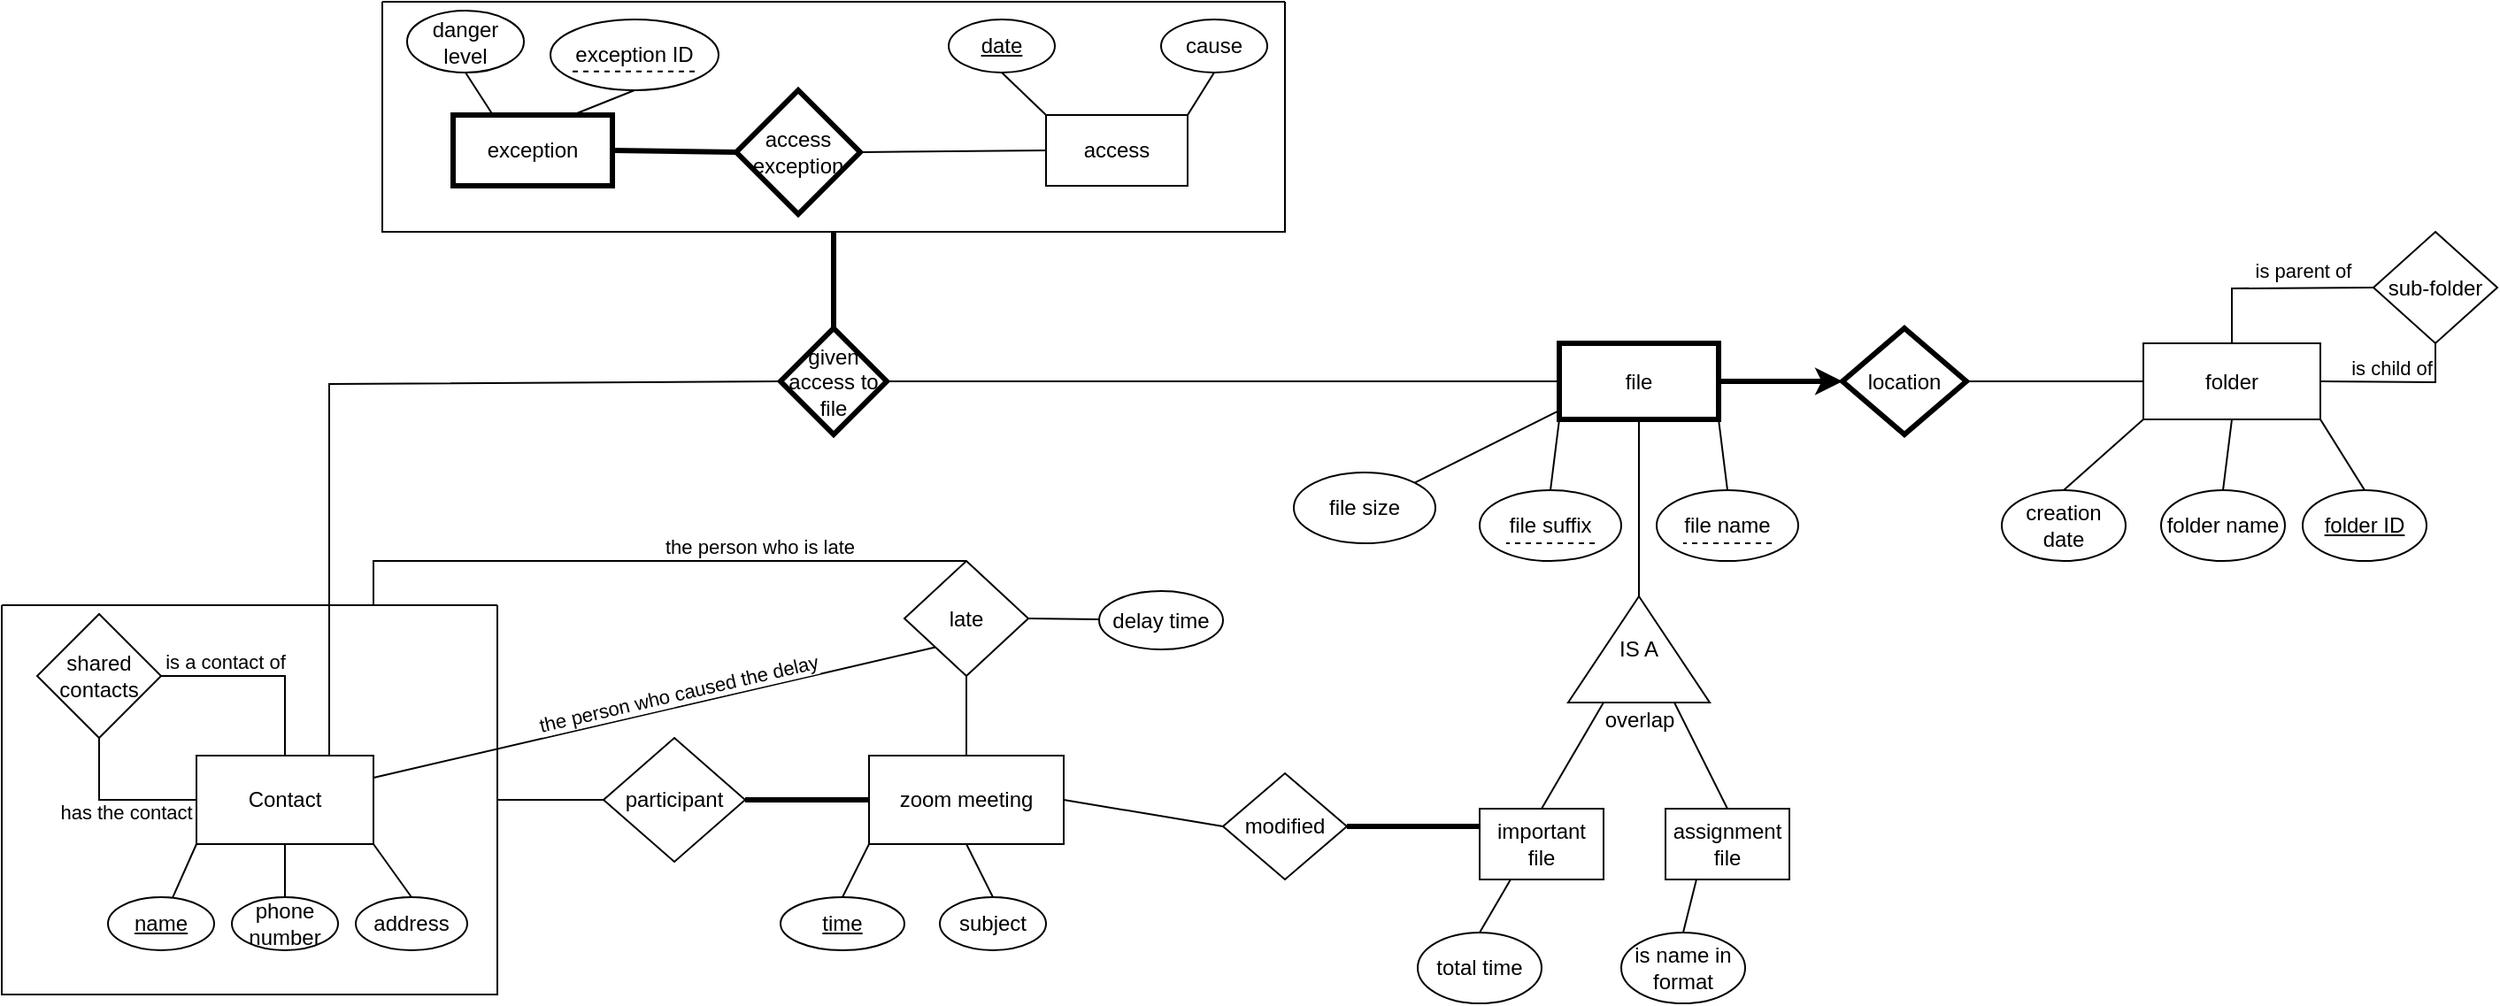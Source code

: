 <mxfile version="26.0.1">
  <diagram id="C5RBs43oDa-KdzZeNtuy" name="Page-1">
    <mxGraphModel dx="2950" dy="1885" grid="1" gridSize="10" guides="1" tooltips="1" connect="1" arrows="1" fold="1" page="1" pageScale="1" pageWidth="827" pageHeight="1169" math="0" shadow="0">
      <root>
        <mxCell id="WIyWlLk6GJQsqaUBKTNV-0" />
        <mxCell id="WIyWlLk6GJQsqaUBKTNV-1" parent="WIyWlLk6GJQsqaUBKTNV-0" />
        <mxCell id="j0SL_xLkmIAa-dE_FRkC-13" value="zoom meeting" style="rounded=0;whiteSpace=wrap;html=1;" vertex="1" parent="WIyWlLk6GJQsqaUBKTNV-1">
          <mxGeometry x="-980" y="410" width="110" height="50" as="geometry" />
        </mxCell>
        <mxCell id="j0SL_xLkmIAa-dE_FRkC-14" value="&lt;u&gt;time&lt;/u&gt;" style="ellipse;whiteSpace=wrap;html=1;" vertex="1" parent="WIyWlLk6GJQsqaUBKTNV-1">
          <mxGeometry x="-1030" y="490" width="70" height="30" as="geometry" />
        </mxCell>
        <mxCell id="j0SL_xLkmIAa-dE_FRkC-15" value="" style="endArrow=none;html=1;rounded=0;exitX=0.5;exitY=0;exitDx=0;exitDy=0;entryX=0;entryY=1;entryDx=0;entryDy=0;" edge="1" parent="WIyWlLk6GJQsqaUBKTNV-1" source="j0SL_xLkmIAa-dE_FRkC-14" target="j0SL_xLkmIAa-dE_FRkC-13">
          <mxGeometry width="50" height="50" relative="1" as="geometry">
            <mxPoint x="-1110" y="460" as="sourcePoint" />
            <mxPoint x="-1060" y="410" as="targetPoint" />
          </mxGeometry>
        </mxCell>
        <mxCell id="j0SL_xLkmIAa-dE_FRkC-17" value="subject" style="ellipse;whiteSpace=wrap;html=1;" vertex="1" parent="WIyWlLk6GJQsqaUBKTNV-1">
          <mxGeometry x="-940" y="490" width="60" height="30" as="geometry" />
        </mxCell>
        <mxCell id="j0SL_xLkmIAa-dE_FRkC-18" value="" style="endArrow=none;html=1;rounded=0;entryX=0.5;entryY=1;entryDx=0;entryDy=0;exitX=0.5;exitY=0;exitDx=0;exitDy=0;" edge="1" parent="WIyWlLk6GJQsqaUBKTNV-1" source="j0SL_xLkmIAa-dE_FRkC-17" target="j0SL_xLkmIAa-dE_FRkC-13">
          <mxGeometry width="50" height="50" relative="1" as="geometry">
            <mxPoint x="-1110" y="460" as="sourcePoint" />
            <mxPoint x="-1060" y="410" as="targetPoint" />
          </mxGeometry>
        </mxCell>
        <mxCell id="j0SL_xLkmIAa-dE_FRkC-19" value="participant" style="rhombus;whiteSpace=wrap;html=1;" vertex="1" parent="WIyWlLk6GJQsqaUBKTNV-1">
          <mxGeometry x="-1130" y="400" width="80" height="70" as="geometry" />
        </mxCell>
        <mxCell id="j0SL_xLkmIAa-dE_FRkC-22" value="" style="endArrow=none;html=1;rounded=0;exitX=1;exitY=0.5;exitDx=0;exitDy=0;entryX=0;entryY=0.5;entryDx=0;entryDy=0;strokeWidth=3;" edge="1" parent="WIyWlLk6GJQsqaUBKTNV-1" source="j0SL_xLkmIAa-dE_FRkC-19" target="j0SL_xLkmIAa-dE_FRkC-13">
          <mxGeometry width="50" height="50" relative="1" as="geometry">
            <mxPoint x="-1110" y="460" as="sourcePoint" />
            <mxPoint x="-1060" y="410" as="targetPoint" />
          </mxGeometry>
        </mxCell>
        <mxCell id="j0SL_xLkmIAa-dE_FRkC-24" value="" style="group" vertex="1" connectable="0" parent="WIyWlLk6GJQsqaUBKTNV-1">
          <mxGeometry x="-1470" y="325" width="280" height="220" as="geometry" />
        </mxCell>
        <mxCell id="j0SL_xLkmIAa-dE_FRkC-0" value="Contact" style="rounded=0;whiteSpace=wrap;html=1;" vertex="1" parent="j0SL_xLkmIAa-dE_FRkC-24">
          <mxGeometry x="110" y="85" width="100" height="50" as="geometry" />
        </mxCell>
        <mxCell id="j0SL_xLkmIAa-dE_FRkC-1" value="" style="endArrow=none;html=1;rounded=0;exitX=0;exitY=1;exitDx=0;exitDy=0;" edge="1" parent="j0SL_xLkmIAa-dE_FRkC-24" source="j0SL_xLkmIAa-dE_FRkC-0" target="j0SL_xLkmIAa-dE_FRkC-2">
          <mxGeometry width="50" height="50" relative="1" as="geometry">
            <mxPoint x="100" y="185" as="sourcePoint" />
            <mxPoint x="110" y="135" as="targetPoint" />
          </mxGeometry>
        </mxCell>
        <mxCell id="j0SL_xLkmIAa-dE_FRkC-2" value="&lt;u&gt;name&lt;/u&gt;" style="ellipse;whiteSpace=wrap;html=1;" vertex="1" parent="j0SL_xLkmIAa-dE_FRkC-24">
          <mxGeometry x="60" y="165" width="60" height="30" as="geometry" />
        </mxCell>
        <mxCell id="j0SL_xLkmIAa-dE_FRkC-3" value="" style="endArrow=none;html=1;rounded=0;entryX=1;entryY=1;entryDx=0;entryDy=0;exitX=0.5;exitY=0;exitDx=0;exitDy=0;" edge="1" parent="j0SL_xLkmIAa-dE_FRkC-24" source="j0SL_xLkmIAa-dE_FRkC-4" target="j0SL_xLkmIAa-dE_FRkC-0">
          <mxGeometry width="50" height="50" relative="1" as="geometry">
            <mxPoint x="140" y="165" as="sourcePoint" />
            <mxPoint x="190" y="115" as="targetPoint" />
          </mxGeometry>
        </mxCell>
        <mxCell id="j0SL_xLkmIAa-dE_FRkC-4" value="address" style="ellipse;whiteSpace=wrap;html=1;" vertex="1" parent="j0SL_xLkmIAa-dE_FRkC-24">
          <mxGeometry x="200" y="165" width="63" height="30" as="geometry" />
        </mxCell>
        <mxCell id="j0SL_xLkmIAa-dE_FRkC-5" value="phone number" style="ellipse;whiteSpace=wrap;html=1;" vertex="1" parent="j0SL_xLkmIAa-dE_FRkC-24">
          <mxGeometry x="130" y="165" width="60" height="30" as="geometry" />
        </mxCell>
        <mxCell id="j0SL_xLkmIAa-dE_FRkC-6" value="" style="endArrow=none;html=1;rounded=0;entryX=0.5;entryY=1;entryDx=0;entryDy=0;exitX=0.5;exitY=0;exitDx=0;exitDy=0;" edge="1" parent="j0SL_xLkmIAa-dE_FRkC-24" source="j0SL_xLkmIAa-dE_FRkC-5" target="j0SL_xLkmIAa-dE_FRkC-0">
          <mxGeometry width="50" height="50" relative="1" as="geometry">
            <mxPoint x="160" y="165" as="sourcePoint" />
            <mxPoint x="190" y="115" as="targetPoint" />
          </mxGeometry>
        </mxCell>
        <mxCell id="j0SL_xLkmIAa-dE_FRkC-7" value="shared contacts" style="rhombus;whiteSpace=wrap;html=1;" vertex="1" parent="j0SL_xLkmIAa-dE_FRkC-24">
          <mxGeometry x="20" y="5" width="70" height="70" as="geometry" />
        </mxCell>
        <mxCell id="j0SL_xLkmIAa-dE_FRkC-8" value="" style="endArrow=none;html=1;rounded=0;entryX=0.5;entryY=0;entryDx=0;entryDy=0;exitX=1;exitY=0.5;exitDx=0;exitDy=0;" edge="1" parent="j0SL_xLkmIAa-dE_FRkC-24" source="j0SL_xLkmIAa-dE_FRkC-7" target="j0SL_xLkmIAa-dE_FRkC-0">
          <mxGeometry width="50" height="50" relative="1" as="geometry">
            <mxPoint x="140" y="225" as="sourcePoint" />
            <mxPoint x="190" y="175" as="targetPoint" />
            <Array as="points">
              <mxPoint x="160" y="40" />
            </Array>
          </mxGeometry>
        </mxCell>
        <mxCell id="j0SL_xLkmIAa-dE_FRkC-11" value="is a contact of" style="edgeLabel;html=1;align=center;verticalAlign=middle;resizable=0;points=[];" vertex="1" connectable="0" parent="j0SL_xLkmIAa-dE_FRkC-8">
          <mxGeometry x="-0.376" y="1" relative="1" as="geometry">
            <mxPoint y="-7" as="offset" />
          </mxGeometry>
        </mxCell>
        <mxCell id="j0SL_xLkmIAa-dE_FRkC-10" value="" style="endArrow=none;html=1;rounded=0;entryX=0.5;entryY=1;entryDx=0;entryDy=0;exitX=0;exitY=0.5;exitDx=0;exitDy=0;" edge="1" parent="j0SL_xLkmIAa-dE_FRkC-24" source="j0SL_xLkmIAa-dE_FRkC-0" target="j0SL_xLkmIAa-dE_FRkC-7">
          <mxGeometry width="50" height="50" relative="1" as="geometry">
            <mxPoint x="150" y="175" as="sourcePoint" />
            <mxPoint x="200" y="125" as="targetPoint" />
            <Array as="points">
              <mxPoint x="55" y="110" />
            </Array>
          </mxGeometry>
        </mxCell>
        <mxCell id="j0SL_xLkmIAa-dE_FRkC-12" value="has the contact" style="edgeLabel;html=1;align=center;verticalAlign=middle;resizable=0;points=[];" vertex="1" connectable="0" parent="j0SL_xLkmIAa-dE_FRkC-10">
          <mxGeometry x="0.123" relative="1" as="geometry">
            <mxPoint x="10" y="7" as="offset" />
          </mxGeometry>
        </mxCell>
        <mxCell id="j0SL_xLkmIAa-dE_FRkC-23" value="" style="swimlane;startSize=0;" vertex="1" parent="j0SL_xLkmIAa-dE_FRkC-24">
          <mxGeometry width="280" height="220" as="geometry">
            <mxRectangle width="50" height="40" as="alternateBounds" />
          </mxGeometry>
        </mxCell>
        <mxCell id="j0SL_xLkmIAa-dE_FRkC-25" value="" style="endArrow=none;html=1;rounded=0;entryX=0;entryY=0.5;entryDx=0;entryDy=0;exitX=1;exitY=0.5;exitDx=0;exitDy=0;" edge="1" parent="WIyWlLk6GJQsqaUBKTNV-1" source="j0SL_xLkmIAa-dE_FRkC-23" target="j0SL_xLkmIAa-dE_FRkC-19">
          <mxGeometry width="50" height="50" relative="1" as="geometry">
            <mxPoint x="-1190" y="435" as="sourcePoint" />
            <mxPoint x="-1150" y="410" as="targetPoint" />
          </mxGeometry>
        </mxCell>
        <mxCell id="j0SL_xLkmIAa-dE_FRkC-45" value="late" style="rhombus;whiteSpace=wrap;html=1;strokeWidth=1;" vertex="1" parent="WIyWlLk6GJQsqaUBKTNV-1">
          <mxGeometry x="-960" y="300" width="70" height="65" as="geometry" />
        </mxCell>
        <mxCell id="j0SL_xLkmIAa-dE_FRkC-46" value="" style="endArrow=none;html=1;rounded=0;entryX=0.5;entryY=1;entryDx=0;entryDy=0;exitX=0.5;exitY=0;exitDx=0;exitDy=0;" edge="1" parent="WIyWlLk6GJQsqaUBKTNV-1" source="j0SL_xLkmIAa-dE_FRkC-13" target="j0SL_xLkmIAa-dE_FRkC-45">
          <mxGeometry width="50" height="50" relative="1" as="geometry">
            <mxPoint x="-1130" y="420" as="sourcePoint" />
            <mxPoint x="-1080" y="370" as="targetPoint" />
          </mxGeometry>
        </mxCell>
        <mxCell id="j0SL_xLkmIAa-dE_FRkC-47" value="" style="endArrow=none;html=1;rounded=0;entryX=0.5;entryY=0;entryDx=0;entryDy=0;exitX=0.75;exitY=0;exitDx=0;exitDy=0;" edge="1" parent="WIyWlLk6GJQsqaUBKTNV-1" source="j0SL_xLkmIAa-dE_FRkC-23" target="j0SL_xLkmIAa-dE_FRkC-45">
          <mxGeometry width="50" height="50" relative="1" as="geometry">
            <mxPoint x="-1260" y="330" as="sourcePoint" />
            <mxPoint x="-920" y="290" as="targetPoint" />
            <Array as="points">
              <mxPoint x="-1260" y="300" />
            </Array>
          </mxGeometry>
        </mxCell>
        <mxCell id="j0SL_xLkmIAa-dE_FRkC-49" value="the person who is late" style="edgeLabel;html=1;align=center;verticalAlign=middle;resizable=0;points=[];" vertex="1" connectable="0" parent="j0SL_xLkmIAa-dE_FRkC-47">
          <mxGeometry x="0.348" y="3" relative="1" as="geometry">
            <mxPoint y="-5" as="offset" />
          </mxGeometry>
        </mxCell>
        <mxCell id="j0SL_xLkmIAa-dE_FRkC-48" value="" style="endArrow=none;html=1;rounded=0;exitX=1;exitY=0.25;exitDx=0;exitDy=0;entryX=0;entryY=1;entryDx=0;entryDy=0;" edge="1" parent="WIyWlLk6GJQsqaUBKTNV-1" source="j0SL_xLkmIAa-dE_FRkC-0" target="j0SL_xLkmIAa-dE_FRkC-45">
          <mxGeometry width="50" height="50" relative="1" as="geometry">
            <mxPoint x="-1130" y="420" as="sourcePoint" />
            <mxPoint x="-1080" y="370" as="targetPoint" />
          </mxGeometry>
        </mxCell>
        <mxCell id="j0SL_xLkmIAa-dE_FRkC-50" value="the person who caused the delay" style="edgeLabel;html=1;align=center;verticalAlign=middle;resizable=0;points=[];rotation=347;" vertex="1" connectable="0" parent="j0SL_xLkmIAa-dE_FRkC-48">
          <mxGeometry x="0.115" relative="1" as="geometry">
            <mxPoint x="-5" y="-7" as="offset" />
          </mxGeometry>
        </mxCell>
        <mxCell id="j0SL_xLkmIAa-dE_FRkC-51" value="" style="endArrow=none;html=1;rounded=0;exitX=1;exitY=0.5;exitDx=0;exitDy=0;" edge="1" parent="WIyWlLk6GJQsqaUBKTNV-1" source="j0SL_xLkmIAa-dE_FRkC-45" target="j0SL_xLkmIAa-dE_FRkC-52">
          <mxGeometry width="50" height="50" relative="1" as="geometry">
            <mxPoint x="-850" y="325" as="sourcePoint" />
            <mxPoint x="-820" y="333" as="targetPoint" />
          </mxGeometry>
        </mxCell>
        <mxCell id="j0SL_xLkmIAa-dE_FRkC-52" value="delay time" style="ellipse;whiteSpace=wrap;html=1;" vertex="1" parent="WIyWlLk6GJQsqaUBKTNV-1">
          <mxGeometry x="-850" y="317" width="70" height="33" as="geometry" />
        </mxCell>
        <mxCell id="j0SL_xLkmIAa-dE_FRkC-53" value="folder" style="rounded=0;whiteSpace=wrap;html=1;" vertex="1" parent="WIyWlLk6GJQsqaUBKTNV-1">
          <mxGeometry x="-260" y="177" width="100" height="43" as="geometry" />
        </mxCell>
        <mxCell id="j0SL_xLkmIAa-dE_FRkC-54" value="&lt;u&gt;folder ID&lt;/u&gt;" style="ellipse;whiteSpace=wrap;html=1;" vertex="1" parent="WIyWlLk6GJQsqaUBKTNV-1">
          <mxGeometry x="-170" y="260" width="70" height="40" as="geometry" />
        </mxCell>
        <mxCell id="j0SL_xLkmIAa-dE_FRkC-55" value="" style="endArrow=none;html=1;rounded=0;entryX=1;entryY=1;entryDx=0;entryDy=0;exitX=0.5;exitY=0;exitDx=0;exitDy=0;" edge="1" parent="WIyWlLk6GJQsqaUBKTNV-1" source="j0SL_xLkmIAa-dE_FRkC-54" target="j0SL_xLkmIAa-dE_FRkC-53">
          <mxGeometry width="50" height="50" relative="1" as="geometry">
            <mxPoint x="-110" y="310" as="sourcePoint" />
            <mxPoint x="-60" y="260" as="targetPoint" />
          </mxGeometry>
        </mxCell>
        <mxCell id="j0SL_xLkmIAa-dE_FRkC-56" value="folder name" style="ellipse;whiteSpace=wrap;html=1;" vertex="1" parent="WIyWlLk6GJQsqaUBKTNV-1">
          <mxGeometry x="-250" y="260" width="70" height="40" as="geometry" />
        </mxCell>
        <mxCell id="j0SL_xLkmIAa-dE_FRkC-57" value="" style="endArrow=none;html=1;rounded=0;entryX=0.5;entryY=1;entryDx=0;entryDy=0;exitX=0.5;exitY=0;exitDx=0;exitDy=0;" edge="1" parent="WIyWlLk6GJQsqaUBKTNV-1" source="j0SL_xLkmIAa-dE_FRkC-56" target="j0SL_xLkmIAa-dE_FRkC-53">
          <mxGeometry width="50" height="50" relative="1" as="geometry">
            <mxPoint x="-110" y="310" as="sourcePoint" />
            <mxPoint x="-60" y="260" as="targetPoint" />
          </mxGeometry>
        </mxCell>
        <mxCell id="j0SL_xLkmIAa-dE_FRkC-58" value="creation date" style="ellipse;whiteSpace=wrap;html=1;" vertex="1" parent="WIyWlLk6GJQsqaUBKTNV-1">
          <mxGeometry x="-340" y="260" width="70" height="40" as="geometry" />
        </mxCell>
        <mxCell id="j0SL_xLkmIAa-dE_FRkC-59" value="" style="endArrow=none;html=1;rounded=0;entryX=0;entryY=1;entryDx=0;entryDy=0;exitX=0.5;exitY=0;exitDx=0;exitDy=0;" edge="1" parent="WIyWlLk6GJQsqaUBKTNV-1" source="j0SL_xLkmIAa-dE_FRkC-58" target="j0SL_xLkmIAa-dE_FRkC-53">
          <mxGeometry width="50" height="50" relative="1" as="geometry">
            <mxPoint x="-110" y="310" as="sourcePoint" />
            <mxPoint x="-60" y="260" as="targetPoint" />
          </mxGeometry>
        </mxCell>
        <mxCell id="j0SL_xLkmIAa-dE_FRkC-60" value="file" style="rounded=0;whiteSpace=wrap;html=1;strokeWidth=3;" vertex="1" parent="WIyWlLk6GJQsqaUBKTNV-1">
          <mxGeometry x="-590" y="177" width="90" height="43" as="geometry" />
        </mxCell>
        <mxCell id="j0SL_xLkmIAa-dE_FRkC-61" value="sub-folder" style="rhombus;whiteSpace=wrap;html=1;" vertex="1" parent="WIyWlLk6GJQsqaUBKTNV-1">
          <mxGeometry x="-130" y="114" width="70" height="63" as="geometry" />
        </mxCell>
        <mxCell id="j0SL_xLkmIAa-dE_FRkC-62" value="" style="endArrow=none;html=1;rounded=0;exitX=0.5;exitY=0;exitDx=0;exitDy=0;entryX=0;entryY=0.5;entryDx=0;entryDy=0;" edge="1" parent="WIyWlLk6GJQsqaUBKTNV-1" source="j0SL_xLkmIAa-dE_FRkC-53" target="j0SL_xLkmIAa-dE_FRkC-61">
          <mxGeometry width="50" height="50" relative="1" as="geometry">
            <mxPoint x="-220" y="185" as="sourcePoint" />
            <mxPoint x="-170" y="135" as="targetPoint" />
            <Array as="points">
              <mxPoint x="-210" y="146" />
            </Array>
          </mxGeometry>
        </mxCell>
        <mxCell id="j0SL_xLkmIAa-dE_FRkC-63" value="" style="endArrow=none;html=1;rounded=0;entryX=0.5;entryY=1;entryDx=0;entryDy=0;exitX=1;exitY=0.5;exitDx=0;exitDy=0;" edge="1" parent="WIyWlLk6GJQsqaUBKTNV-1" source="j0SL_xLkmIAa-dE_FRkC-53" target="j0SL_xLkmIAa-dE_FRkC-61">
          <mxGeometry width="50" height="50" relative="1" as="geometry">
            <mxPoint x="-150" y="270" as="sourcePoint" />
            <mxPoint x="-100" y="220" as="targetPoint" />
            <Array as="points">
              <mxPoint x="-95" y="199" />
            </Array>
          </mxGeometry>
        </mxCell>
        <mxCell id="j0SL_xLkmIAa-dE_FRkC-64" value="is parent of" style="edgeLabel;html=1;align=center;verticalAlign=middle;resizable=0;points=[];" vertex="1" connectable="0" parent="j0SL_xLkmIAa-dE_FRkC-63">
          <mxGeometry x="-0.046" relative="1" as="geometry">
            <mxPoint x="-52" y="-63" as="offset" />
          </mxGeometry>
        </mxCell>
        <mxCell id="j0SL_xLkmIAa-dE_FRkC-65" value="is child of" style="edgeLabel;html=1;align=center;verticalAlign=middle;resizable=0;points=[];" vertex="1" connectable="0" parent="j0SL_xLkmIAa-dE_FRkC-63">
          <mxGeometry x="-0.023" y="-1" relative="1" as="geometry">
            <mxPoint x="-3" y="-9" as="offset" />
          </mxGeometry>
        </mxCell>
        <mxCell id="j0SL_xLkmIAa-dE_FRkC-70" value="" style="group" vertex="1" connectable="0" parent="WIyWlLk6GJQsqaUBKTNV-1">
          <mxGeometry x="-535" y="260" width="80" height="40" as="geometry" />
        </mxCell>
        <mxCell id="j0SL_xLkmIAa-dE_FRkC-67" value="file name" style="ellipse;whiteSpace=wrap;html=1;" vertex="1" parent="j0SL_xLkmIAa-dE_FRkC-70">
          <mxGeometry width="80" height="40" as="geometry" />
        </mxCell>
        <mxCell id="j0SL_xLkmIAa-dE_FRkC-69" value="" style="endArrow=none;dashed=1;html=1;rounded=0;" edge="1" parent="j0SL_xLkmIAa-dE_FRkC-70">
          <mxGeometry width="50" height="50" relative="1" as="geometry">
            <mxPoint x="65" y="30" as="sourcePoint" />
            <mxPoint x="14.998" y="29.995" as="targetPoint" />
          </mxGeometry>
        </mxCell>
        <mxCell id="j0SL_xLkmIAa-dE_FRkC-71" value="" style="group" vertex="1" connectable="0" parent="WIyWlLk6GJQsqaUBKTNV-1">
          <mxGeometry x="-635" y="260" width="80" height="40" as="geometry" />
        </mxCell>
        <mxCell id="j0SL_xLkmIAa-dE_FRkC-72" value="file suffix" style="ellipse;whiteSpace=wrap;html=1;" vertex="1" parent="j0SL_xLkmIAa-dE_FRkC-71">
          <mxGeometry width="80" height="40" as="geometry" />
        </mxCell>
        <mxCell id="j0SL_xLkmIAa-dE_FRkC-73" value="" style="endArrow=none;dashed=1;html=1;rounded=0;" edge="1" parent="j0SL_xLkmIAa-dE_FRkC-71">
          <mxGeometry width="50" height="50" relative="1" as="geometry">
            <mxPoint x="65" y="30" as="sourcePoint" />
            <mxPoint x="14.998" y="29.995" as="targetPoint" />
          </mxGeometry>
        </mxCell>
        <mxCell id="j0SL_xLkmIAa-dE_FRkC-77" value="" style="endArrow=none;html=1;rounded=0;entryX=0;entryY=1;entryDx=0;entryDy=0;exitX=0.5;exitY=0;exitDx=0;exitDy=0;" edge="1" parent="WIyWlLk6GJQsqaUBKTNV-1" source="j0SL_xLkmIAa-dE_FRkC-72" target="j0SL_xLkmIAa-dE_FRkC-60">
          <mxGeometry width="50" height="50" relative="1" as="geometry">
            <mxPoint x="-570" y="310" as="sourcePoint" />
            <mxPoint x="-520" y="260" as="targetPoint" />
          </mxGeometry>
        </mxCell>
        <mxCell id="j0SL_xLkmIAa-dE_FRkC-78" value="" style="endArrow=none;html=1;rounded=0;entryX=1;entryY=1;entryDx=0;entryDy=0;exitX=0.5;exitY=0;exitDx=0;exitDy=0;" edge="1" parent="WIyWlLk6GJQsqaUBKTNV-1" source="j0SL_xLkmIAa-dE_FRkC-67" target="j0SL_xLkmIAa-dE_FRkC-60">
          <mxGeometry width="50" height="50" relative="1" as="geometry">
            <mxPoint x="-370" y="300" as="sourcePoint" />
            <mxPoint x="-320" y="250" as="targetPoint" />
          </mxGeometry>
        </mxCell>
        <mxCell id="j0SL_xLkmIAa-dE_FRkC-79" value="location" style="rhombus;whiteSpace=wrap;html=1;strokeWidth=3;" vertex="1" parent="WIyWlLk6GJQsqaUBKTNV-1">
          <mxGeometry x="-430" y="168.5" width="70" height="60" as="geometry" />
        </mxCell>
        <mxCell id="j0SL_xLkmIAa-dE_FRkC-81" value="" style="endArrow=none;html=1;rounded=0;entryX=1;entryY=0.5;entryDx=0;entryDy=0;exitX=0;exitY=0.5;exitDx=0;exitDy=0;" edge="1" parent="WIyWlLk6GJQsqaUBKTNV-1" source="j0SL_xLkmIAa-dE_FRkC-53" target="j0SL_xLkmIAa-dE_FRkC-79">
          <mxGeometry width="50" height="50" relative="1" as="geometry">
            <mxPoint x="-370" y="300" as="sourcePoint" />
            <mxPoint x="-320" y="250" as="targetPoint" />
          </mxGeometry>
        </mxCell>
        <mxCell id="j0SL_xLkmIAa-dE_FRkC-82" value="" style="endArrow=none;html=1;rounded=0;entryX=0.5;entryY=1;entryDx=0;entryDy=0;exitX=1;exitY=0.5;exitDx=0;exitDy=0;" edge="1" parent="WIyWlLk6GJQsqaUBKTNV-1" source="j0SL_xLkmIAa-dE_FRkC-85" target="j0SL_xLkmIAa-dE_FRkC-60">
          <mxGeometry width="50" height="50" relative="1" as="geometry">
            <mxPoint x="-545" y="340" as="sourcePoint" />
            <mxPoint x="-500" y="350" as="targetPoint" />
          </mxGeometry>
        </mxCell>
        <mxCell id="j0SL_xLkmIAa-dE_FRkC-83" value="" style="endArrow=none;html=1;rounded=0;entryX=-0.016;entryY=0.9;entryDx=0;entryDy=0;exitX=1;exitY=0;exitDx=0;exitDy=0;entryPerimeter=0;" edge="1" parent="WIyWlLk6GJQsqaUBKTNV-1" source="j0SL_xLkmIAa-dE_FRkC-84" target="j0SL_xLkmIAa-dE_FRkC-60">
          <mxGeometry width="50" height="50" relative="1" as="geometry">
            <mxPoint x="-660" y="230" as="sourcePoint" />
            <mxPoint x="-370" y="240" as="targetPoint" />
          </mxGeometry>
        </mxCell>
        <mxCell id="j0SL_xLkmIAa-dE_FRkC-84" value="file size" style="ellipse;whiteSpace=wrap;html=1;" vertex="1" parent="WIyWlLk6GJQsqaUBKTNV-1">
          <mxGeometry x="-740" y="250" width="80" height="40" as="geometry" />
        </mxCell>
        <mxCell id="j0SL_xLkmIAa-dE_FRkC-85" value="IS A" style="triangle;whiteSpace=wrap;html=1;direction=north;" vertex="1" parent="WIyWlLk6GJQsqaUBKTNV-1">
          <mxGeometry x="-585" y="320" width="80" height="60" as="geometry" />
        </mxCell>
        <mxCell id="j0SL_xLkmIAa-dE_FRkC-86" value="" style="endArrow=none;html=1;rounded=0;entryX=0;entryY=0.75;entryDx=0;entryDy=0;exitX=0.5;exitY=0;exitDx=0;exitDy=0;" edge="1" parent="WIyWlLk6GJQsqaUBKTNV-1" source="j0SL_xLkmIAa-dE_FRkC-89" target="j0SL_xLkmIAa-dE_FRkC-85">
          <mxGeometry width="50" height="50" relative="1" as="geometry">
            <mxPoint x="-420" y="360" as="sourcePoint" />
            <mxPoint x="-370" y="310" as="targetPoint" />
          </mxGeometry>
        </mxCell>
        <mxCell id="j0SL_xLkmIAa-dE_FRkC-88" value="" style="endArrow=none;html=1;rounded=0;entryX=0;entryY=0.25;entryDx=0;entryDy=0;exitX=0.5;exitY=0;exitDx=0;exitDy=0;" edge="1" parent="WIyWlLk6GJQsqaUBKTNV-1" source="j0SL_xLkmIAa-dE_FRkC-90" target="j0SL_xLkmIAa-dE_FRkC-85">
          <mxGeometry width="50" height="50" relative="1" as="geometry">
            <mxPoint x="-600" y="440" as="sourcePoint" />
            <mxPoint x="-370" y="310" as="targetPoint" />
          </mxGeometry>
        </mxCell>
        <mxCell id="j0SL_xLkmIAa-dE_FRkC-89" value="assignment file" style="rounded=0;whiteSpace=wrap;html=1;" vertex="1" parent="WIyWlLk6GJQsqaUBKTNV-1">
          <mxGeometry x="-530" y="440" width="70" height="40" as="geometry" />
        </mxCell>
        <mxCell id="j0SL_xLkmIAa-dE_FRkC-90" value="important file" style="rounded=0;whiteSpace=wrap;html=1;" vertex="1" parent="WIyWlLk6GJQsqaUBKTNV-1">
          <mxGeometry x="-635" y="440" width="70" height="40" as="geometry" />
        </mxCell>
        <mxCell id="j0SL_xLkmIAa-dE_FRkC-92" value="overlap" style="text;html=1;align=center;verticalAlign=middle;resizable=0;points=[];autosize=1;strokeColor=none;fillColor=none;" vertex="1" parent="WIyWlLk6GJQsqaUBKTNV-1">
          <mxGeometry x="-575" y="375" width="60" height="30" as="geometry" />
        </mxCell>
        <mxCell id="j0SL_xLkmIAa-dE_FRkC-93" value="" style="endArrow=none;html=1;rounded=0;entryX=0.25;entryY=1;entryDx=0;entryDy=0;exitX=0.5;exitY=0;exitDx=0;exitDy=0;" edge="1" parent="WIyWlLk6GJQsqaUBKTNV-1" source="j0SL_xLkmIAa-dE_FRkC-94" target="j0SL_xLkmIAa-dE_FRkC-90">
          <mxGeometry width="50" height="50" relative="1" as="geometry">
            <mxPoint x="-450" y="400" as="sourcePoint" />
            <mxPoint x="-400" y="350" as="targetPoint" />
          </mxGeometry>
        </mxCell>
        <mxCell id="j0SL_xLkmIAa-dE_FRkC-94" value="total time" style="ellipse;whiteSpace=wrap;html=1;" vertex="1" parent="WIyWlLk6GJQsqaUBKTNV-1">
          <mxGeometry x="-670" y="510" width="70" height="40" as="geometry" />
        </mxCell>
        <mxCell id="j0SL_xLkmIAa-dE_FRkC-95" value="is name in format" style="ellipse;whiteSpace=wrap;html=1;" vertex="1" parent="WIyWlLk6GJQsqaUBKTNV-1">
          <mxGeometry x="-555" y="510" width="70" height="40" as="geometry" />
        </mxCell>
        <mxCell id="j0SL_xLkmIAa-dE_FRkC-96" value="" style="endArrow=none;html=1;rounded=0;entryX=0.25;entryY=1;entryDx=0;entryDy=0;exitX=0.5;exitY=0;exitDx=0;exitDy=0;" edge="1" parent="WIyWlLk6GJQsqaUBKTNV-1" source="j0SL_xLkmIAa-dE_FRkC-95" target="j0SL_xLkmIAa-dE_FRkC-89">
          <mxGeometry width="50" height="50" relative="1" as="geometry">
            <mxPoint x="-450" y="460" as="sourcePoint" />
            <mxPoint x="-400" y="410" as="targetPoint" />
          </mxGeometry>
        </mxCell>
        <mxCell id="j0SL_xLkmIAa-dE_FRkC-97" value="modified" style="rhombus;whiteSpace=wrap;html=1;" vertex="1" parent="WIyWlLk6GJQsqaUBKTNV-1">
          <mxGeometry x="-780" y="420" width="70" height="60" as="geometry" />
        </mxCell>
        <mxCell id="j0SL_xLkmIAa-dE_FRkC-98" value="" style="endArrow=none;html=1;rounded=0;exitX=1;exitY=0.5;exitDx=0;exitDy=0;entryX=0;entryY=0.25;entryDx=0;entryDy=0;strokeWidth=3;" edge="1" parent="WIyWlLk6GJQsqaUBKTNV-1" source="j0SL_xLkmIAa-dE_FRkC-97" target="j0SL_xLkmIAa-dE_FRkC-90">
          <mxGeometry width="50" height="50" relative="1" as="geometry">
            <mxPoint x="-610" y="420" as="sourcePoint" />
            <mxPoint x="-560" y="370" as="targetPoint" />
          </mxGeometry>
        </mxCell>
        <mxCell id="j0SL_xLkmIAa-dE_FRkC-99" value="" style="endArrow=none;html=1;rounded=0;exitX=1;exitY=0.5;exitDx=0;exitDy=0;entryX=0;entryY=0.5;entryDx=0;entryDy=0;" edge="1" parent="WIyWlLk6GJQsqaUBKTNV-1" source="j0SL_xLkmIAa-dE_FRkC-13" target="j0SL_xLkmIAa-dE_FRkC-97">
          <mxGeometry width="50" height="50" relative="1" as="geometry">
            <mxPoint x="-610" y="420" as="sourcePoint" />
            <mxPoint x="-560" y="370" as="targetPoint" />
          </mxGeometry>
        </mxCell>
        <mxCell id="j0SL_xLkmIAa-dE_FRkC-100" value="" style="endArrow=classic;html=1;rounded=0;exitX=1;exitY=0.5;exitDx=0;exitDy=0;entryX=0;entryY=0.5;entryDx=0;entryDy=0;strokeWidth=3;" edge="1" parent="WIyWlLk6GJQsqaUBKTNV-1" source="j0SL_xLkmIAa-dE_FRkC-60" target="j0SL_xLkmIAa-dE_FRkC-79">
          <mxGeometry width="50" height="50" relative="1" as="geometry">
            <mxPoint x="-780" y="430" as="sourcePoint" />
            <mxPoint x="-730" y="380" as="targetPoint" />
          </mxGeometry>
        </mxCell>
        <mxCell id="j0SL_xLkmIAa-dE_FRkC-103" value="given access to file" style="rhombus;whiteSpace=wrap;html=1;strokeWidth=3;" vertex="1" parent="WIyWlLk6GJQsqaUBKTNV-1">
          <mxGeometry x="-1030" y="168.5" width="60" height="60" as="geometry" />
        </mxCell>
        <mxCell id="j0SL_xLkmIAa-dE_FRkC-104" value="" style="endArrow=none;html=1;rounded=0;entryX=0;entryY=0.5;entryDx=0;entryDy=0;exitX=1;exitY=0.5;exitDx=0;exitDy=0;" edge="1" parent="WIyWlLk6GJQsqaUBKTNV-1" source="j0SL_xLkmIAa-dE_FRkC-103" target="j0SL_xLkmIAa-dE_FRkC-60">
          <mxGeometry width="50" height="50" relative="1" as="geometry">
            <mxPoint x="-830" y="360" as="sourcePoint" />
            <mxPoint x="-780" y="310" as="targetPoint" />
          </mxGeometry>
        </mxCell>
        <mxCell id="j0SL_xLkmIAa-dE_FRkC-105" value="" style="endArrow=none;html=1;rounded=0;entryX=0;entryY=0.5;entryDx=0;entryDy=0;exitX=0.75;exitY=0;exitDx=0;exitDy=0;" edge="1" parent="WIyWlLk6GJQsqaUBKTNV-1" source="j0SL_xLkmIAa-dE_FRkC-0" target="j0SL_xLkmIAa-dE_FRkC-103">
          <mxGeometry width="50" height="50" relative="1" as="geometry">
            <mxPoint x="-1240" y="200" as="sourcePoint" />
            <mxPoint x="-780" y="310" as="targetPoint" />
            <Array as="points">
              <mxPoint x="-1285" y="200" />
            </Array>
          </mxGeometry>
        </mxCell>
        <mxCell id="j0SL_xLkmIAa-dE_FRkC-125" value="" style="group" vertex="1" connectable="0" parent="WIyWlLk6GJQsqaUBKTNV-1">
          <mxGeometry x="-1255" y="-16" width="510" height="130" as="geometry" />
        </mxCell>
        <mxCell id="j0SL_xLkmIAa-dE_FRkC-101" value="access" style="rounded=0;whiteSpace=wrap;html=1;strokeWidth=1;" vertex="1" parent="j0SL_xLkmIAa-dE_FRkC-125">
          <mxGeometry x="375" y="64" width="80" height="40" as="geometry" />
        </mxCell>
        <mxCell id="j0SL_xLkmIAa-dE_FRkC-107" value="&lt;u&gt;date&lt;/u&gt;" style="ellipse;whiteSpace=wrap;html=1;" vertex="1" parent="j0SL_xLkmIAa-dE_FRkC-125">
          <mxGeometry x="320" y="10" width="60" height="30" as="geometry" />
        </mxCell>
        <mxCell id="j0SL_xLkmIAa-dE_FRkC-108" value="" style="endArrow=none;html=1;rounded=0;entryX=0.5;entryY=1;entryDx=0;entryDy=0;exitX=0;exitY=0;exitDx=0;exitDy=0;" edge="1" parent="j0SL_xLkmIAa-dE_FRkC-125" source="j0SL_xLkmIAa-dE_FRkC-101" target="j0SL_xLkmIAa-dE_FRkC-107">
          <mxGeometry width="50" height="50" relative="1" as="geometry">
            <mxPoint x="580" y="240" as="sourcePoint" />
            <mxPoint x="630" y="190" as="targetPoint" />
          </mxGeometry>
        </mxCell>
        <mxCell id="j0SL_xLkmIAa-dE_FRkC-109" value="cause" style="ellipse;whiteSpace=wrap;html=1;" vertex="1" parent="j0SL_xLkmIAa-dE_FRkC-125">
          <mxGeometry x="440" y="10" width="60" height="30" as="geometry" />
        </mxCell>
        <mxCell id="j0SL_xLkmIAa-dE_FRkC-110" value="" style="endArrow=none;html=1;rounded=0;entryX=0.5;entryY=1;entryDx=0;entryDy=0;exitX=1;exitY=0;exitDx=0;exitDy=0;" edge="1" parent="j0SL_xLkmIAa-dE_FRkC-125" source="j0SL_xLkmIAa-dE_FRkC-101" target="j0SL_xLkmIAa-dE_FRkC-109">
          <mxGeometry width="50" height="50" relative="1" as="geometry">
            <mxPoint x="580" y="240" as="sourcePoint" />
            <mxPoint x="630" y="190" as="targetPoint" />
          </mxGeometry>
        </mxCell>
        <mxCell id="j0SL_xLkmIAa-dE_FRkC-116" value="access exception" style="rhombus;whiteSpace=wrap;html=1;strokeWidth=3;" vertex="1" parent="j0SL_xLkmIAa-dE_FRkC-125">
          <mxGeometry x="200" y="50" width="70" height="70" as="geometry" />
        </mxCell>
        <mxCell id="j0SL_xLkmIAa-dE_FRkC-117" value="exception" style="rounded=0;whiteSpace=wrap;html=1;strokeWidth=3;" vertex="1" parent="j0SL_xLkmIAa-dE_FRkC-125">
          <mxGeometry x="40" y="64" width="90" height="40" as="geometry" />
        </mxCell>
        <mxCell id="j0SL_xLkmIAa-dE_FRkC-118" value="" style="endArrow=none;html=1;rounded=0;entryX=0;entryY=0.5;entryDx=0;entryDy=0;exitX=1;exitY=0.5;exitDx=0;exitDy=0;strokeWidth=3;" edge="1" parent="j0SL_xLkmIAa-dE_FRkC-125" source="j0SL_xLkmIAa-dE_FRkC-117" target="j0SL_xLkmIAa-dE_FRkC-116">
          <mxGeometry width="50" height="50" relative="1" as="geometry">
            <mxPoint x="420" y="230" as="sourcePoint" />
            <mxPoint x="470" y="180" as="targetPoint" />
          </mxGeometry>
        </mxCell>
        <mxCell id="j0SL_xLkmIAa-dE_FRkC-123" value="" style="endArrow=none;html=1;rounded=0;entryX=0;entryY=0.5;entryDx=0;entryDy=0;exitX=1;exitY=0.5;exitDx=0;exitDy=0;" edge="1" parent="j0SL_xLkmIAa-dE_FRkC-125" source="j0SL_xLkmIAa-dE_FRkC-116" target="j0SL_xLkmIAa-dE_FRkC-101">
          <mxGeometry width="50" height="50" relative="1" as="geometry">
            <mxPoint x="380" y="280" as="sourcePoint" />
            <mxPoint x="430" y="230" as="targetPoint" />
          </mxGeometry>
        </mxCell>
        <mxCell id="j0SL_xLkmIAa-dE_FRkC-124" value="" style="swimlane;startSize=0;" vertex="1" parent="j0SL_xLkmIAa-dE_FRkC-125">
          <mxGeometry width="510" height="130" as="geometry" />
        </mxCell>
        <mxCell id="j0SL_xLkmIAa-dE_FRkC-127" value="exception ID" style="ellipse;whiteSpace=wrap;html=1;" vertex="1" parent="j0SL_xLkmIAa-dE_FRkC-124">
          <mxGeometry x="95" y="10" width="95" height="40" as="geometry" />
        </mxCell>
        <mxCell id="j0SL_xLkmIAa-dE_FRkC-128" value="danger level" style="ellipse;whiteSpace=wrap;html=1;" vertex="1" parent="j0SL_xLkmIAa-dE_FRkC-124">
          <mxGeometry x="14" y="5" width="66" height="35" as="geometry" />
        </mxCell>
        <mxCell id="j0SL_xLkmIAa-dE_FRkC-131" value="" style="endArrow=none;dashed=1;html=1;rounded=0;" edge="1" parent="j0SL_xLkmIAa-dE_FRkC-124">
          <mxGeometry width="50" height="50" relative="1" as="geometry">
            <mxPoint x="107.5" y="39.38" as="sourcePoint" />
            <mxPoint x="177.5" y="39.38" as="targetPoint" />
          </mxGeometry>
        </mxCell>
        <mxCell id="j0SL_xLkmIAa-dE_FRkC-129" value="" style="endArrow=none;html=1;rounded=0;entryX=0.5;entryY=1;entryDx=0;entryDy=0;exitX=0.25;exitY=0;exitDx=0;exitDy=0;" edge="1" parent="j0SL_xLkmIAa-dE_FRkC-125" source="j0SL_xLkmIAa-dE_FRkC-117" target="j0SL_xLkmIAa-dE_FRkC-128">
          <mxGeometry width="50" height="50" relative="1" as="geometry">
            <mxPoint x="335" y="306" as="sourcePoint" />
            <mxPoint x="385" y="256" as="targetPoint" />
          </mxGeometry>
        </mxCell>
        <mxCell id="j0SL_xLkmIAa-dE_FRkC-130" value="" style="endArrow=none;html=1;rounded=0;entryX=0.5;entryY=1;entryDx=0;entryDy=0;exitX=0.75;exitY=0;exitDx=0;exitDy=0;" edge="1" parent="j0SL_xLkmIAa-dE_FRkC-125" source="j0SL_xLkmIAa-dE_FRkC-117" target="j0SL_xLkmIAa-dE_FRkC-127">
          <mxGeometry width="50" height="50" relative="1" as="geometry">
            <mxPoint x="335" y="306" as="sourcePoint" />
            <mxPoint x="385" y="256" as="targetPoint" />
          </mxGeometry>
        </mxCell>
        <mxCell id="j0SL_xLkmIAa-dE_FRkC-126" value="" style="endArrow=none;html=1;rounded=0;entryX=0.5;entryY=1;entryDx=0;entryDy=0;exitX=0.5;exitY=0;exitDx=0;exitDy=0;strokeWidth=3;" edge="1" parent="WIyWlLk6GJQsqaUBKTNV-1" source="j0SL_xLkmIAa-dE_FRkC-103" target="j0SL_xLkmIAa-dE_FRkC-124">
          <mxGeometry width="50" height="50" relative="1" as="geometry">
            <mxPoint x="-1030" y="190" as="sourcePoint" />
            <mxPoint x="-980" y="140" as="targetPoint" />
          </mxGeometry>
        </mxCell>
      </root>
    </mxGraphModel>
  </diagram>
</mxfile>
